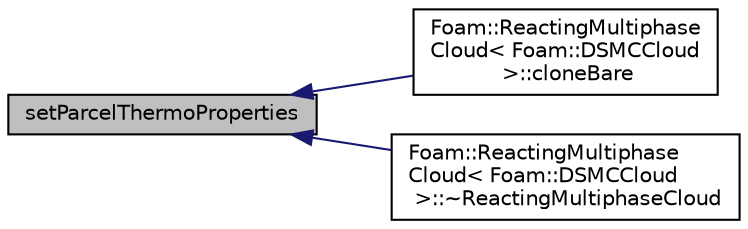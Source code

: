 digraph "setParcelThermoProperties"
{
  bgcolor="transparent";
  edge [fontname="Helvetica",fontsize="10",labelfontname="Helvetica",labelfontsize="10"];
  node [fontname="Helvetica",fontsize="10",shape=record];
  rankdir="LR";
  Node39 [label="setParcelThermoProperties",height=0.2,width=0.4,color="black", fillcolor="grey75", style="filled", fontcolor="black"];
  Node39 -> Node40 [dir="back",color="midnightblue",fontsize="10",style="solid",fontname="Helvetica"];
  Node40 [label="Foam::ReactingMultiphase\lCloud\< Foam::DSMCCloud\l \>::cloneBare",height=0.2,width=0.4,color="black",URL="$a24953.html#a519c85b79b984c70934c244a934588ca",tooltip="Construct and return bare clone based on (this) with new name. "];
  Node39 -> Node41 [dir="back",color="midnightblue",fontsize="10",style="solid",fontname="Helvetica"];
  Node41 [label="Foam::ReactingMultiphase\lCloud\< Foam::DSMCCloud\l \>::~ReactingMultiphaseCloud",height=0.2,width=0.4,color="black",URL="$a24953.html#afb486c2646aa1e50ab6617050c59119d",tooltip="Destructor. "];
}
